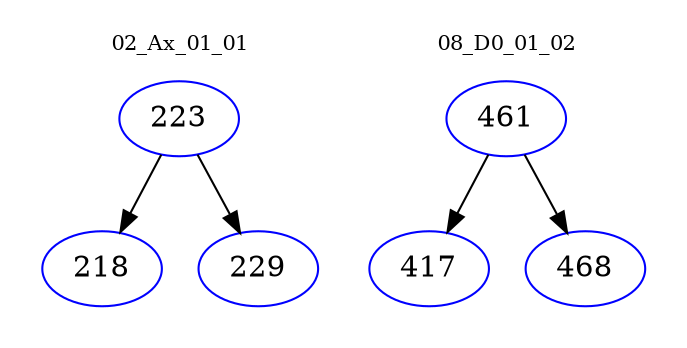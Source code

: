 digraph{
subgraph cluster_0 {
color = white
label = "02_Ax_01_01";
fontsize=10;
T0_223 [label="223", color="blue"]
T0_223 -> T0_218 [color="black"]
T0_218 [label="218", color="blue"]
T0_223 -> T0_229 [color="black"]
T0_229 [label="229", color="blue"]
}
subgraph cluster_1 {
color = white
label = "08_D0_01_02";
fontsize=10;
T1_461 [label="461", color="blue"]
T1_461 -> T1_417 [color="black"]
T1_417 [label="417", color="blue"]
T1_461 -> T1_468 [color="black"]
T1_468 [label="468", color="blue"]
}
}
